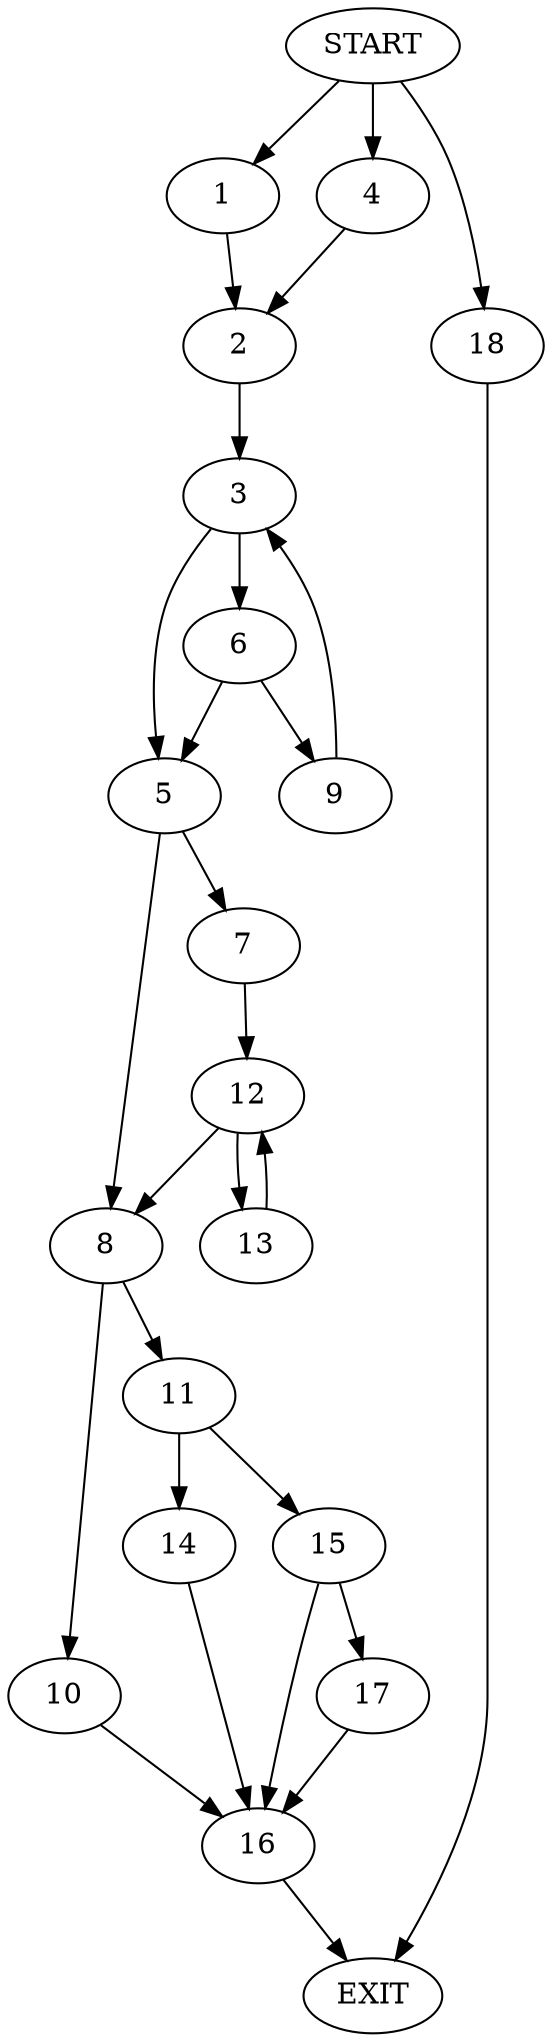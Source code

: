 digraph {
0 [label="START"]
19 [label="EXIT"]
0 -> 1
1 -> 2
2 -> 3
0 -> 4
4 -> 2
3 -> 5
3 -> 6
5 -> 7
5 -> 8
6 -> 5
6 -> 9
9 -> 3
8 -> 10
8 -> 11
7 -> 12
12 -> 8
12 -> 13
13 -> 12
11 -> 14
11 -> 15
10 -> 16
16 -> 19
15 -> 17
15 -> 16
14 -> 16
17 -> 16
0 -> 18
18 -> 19
}

